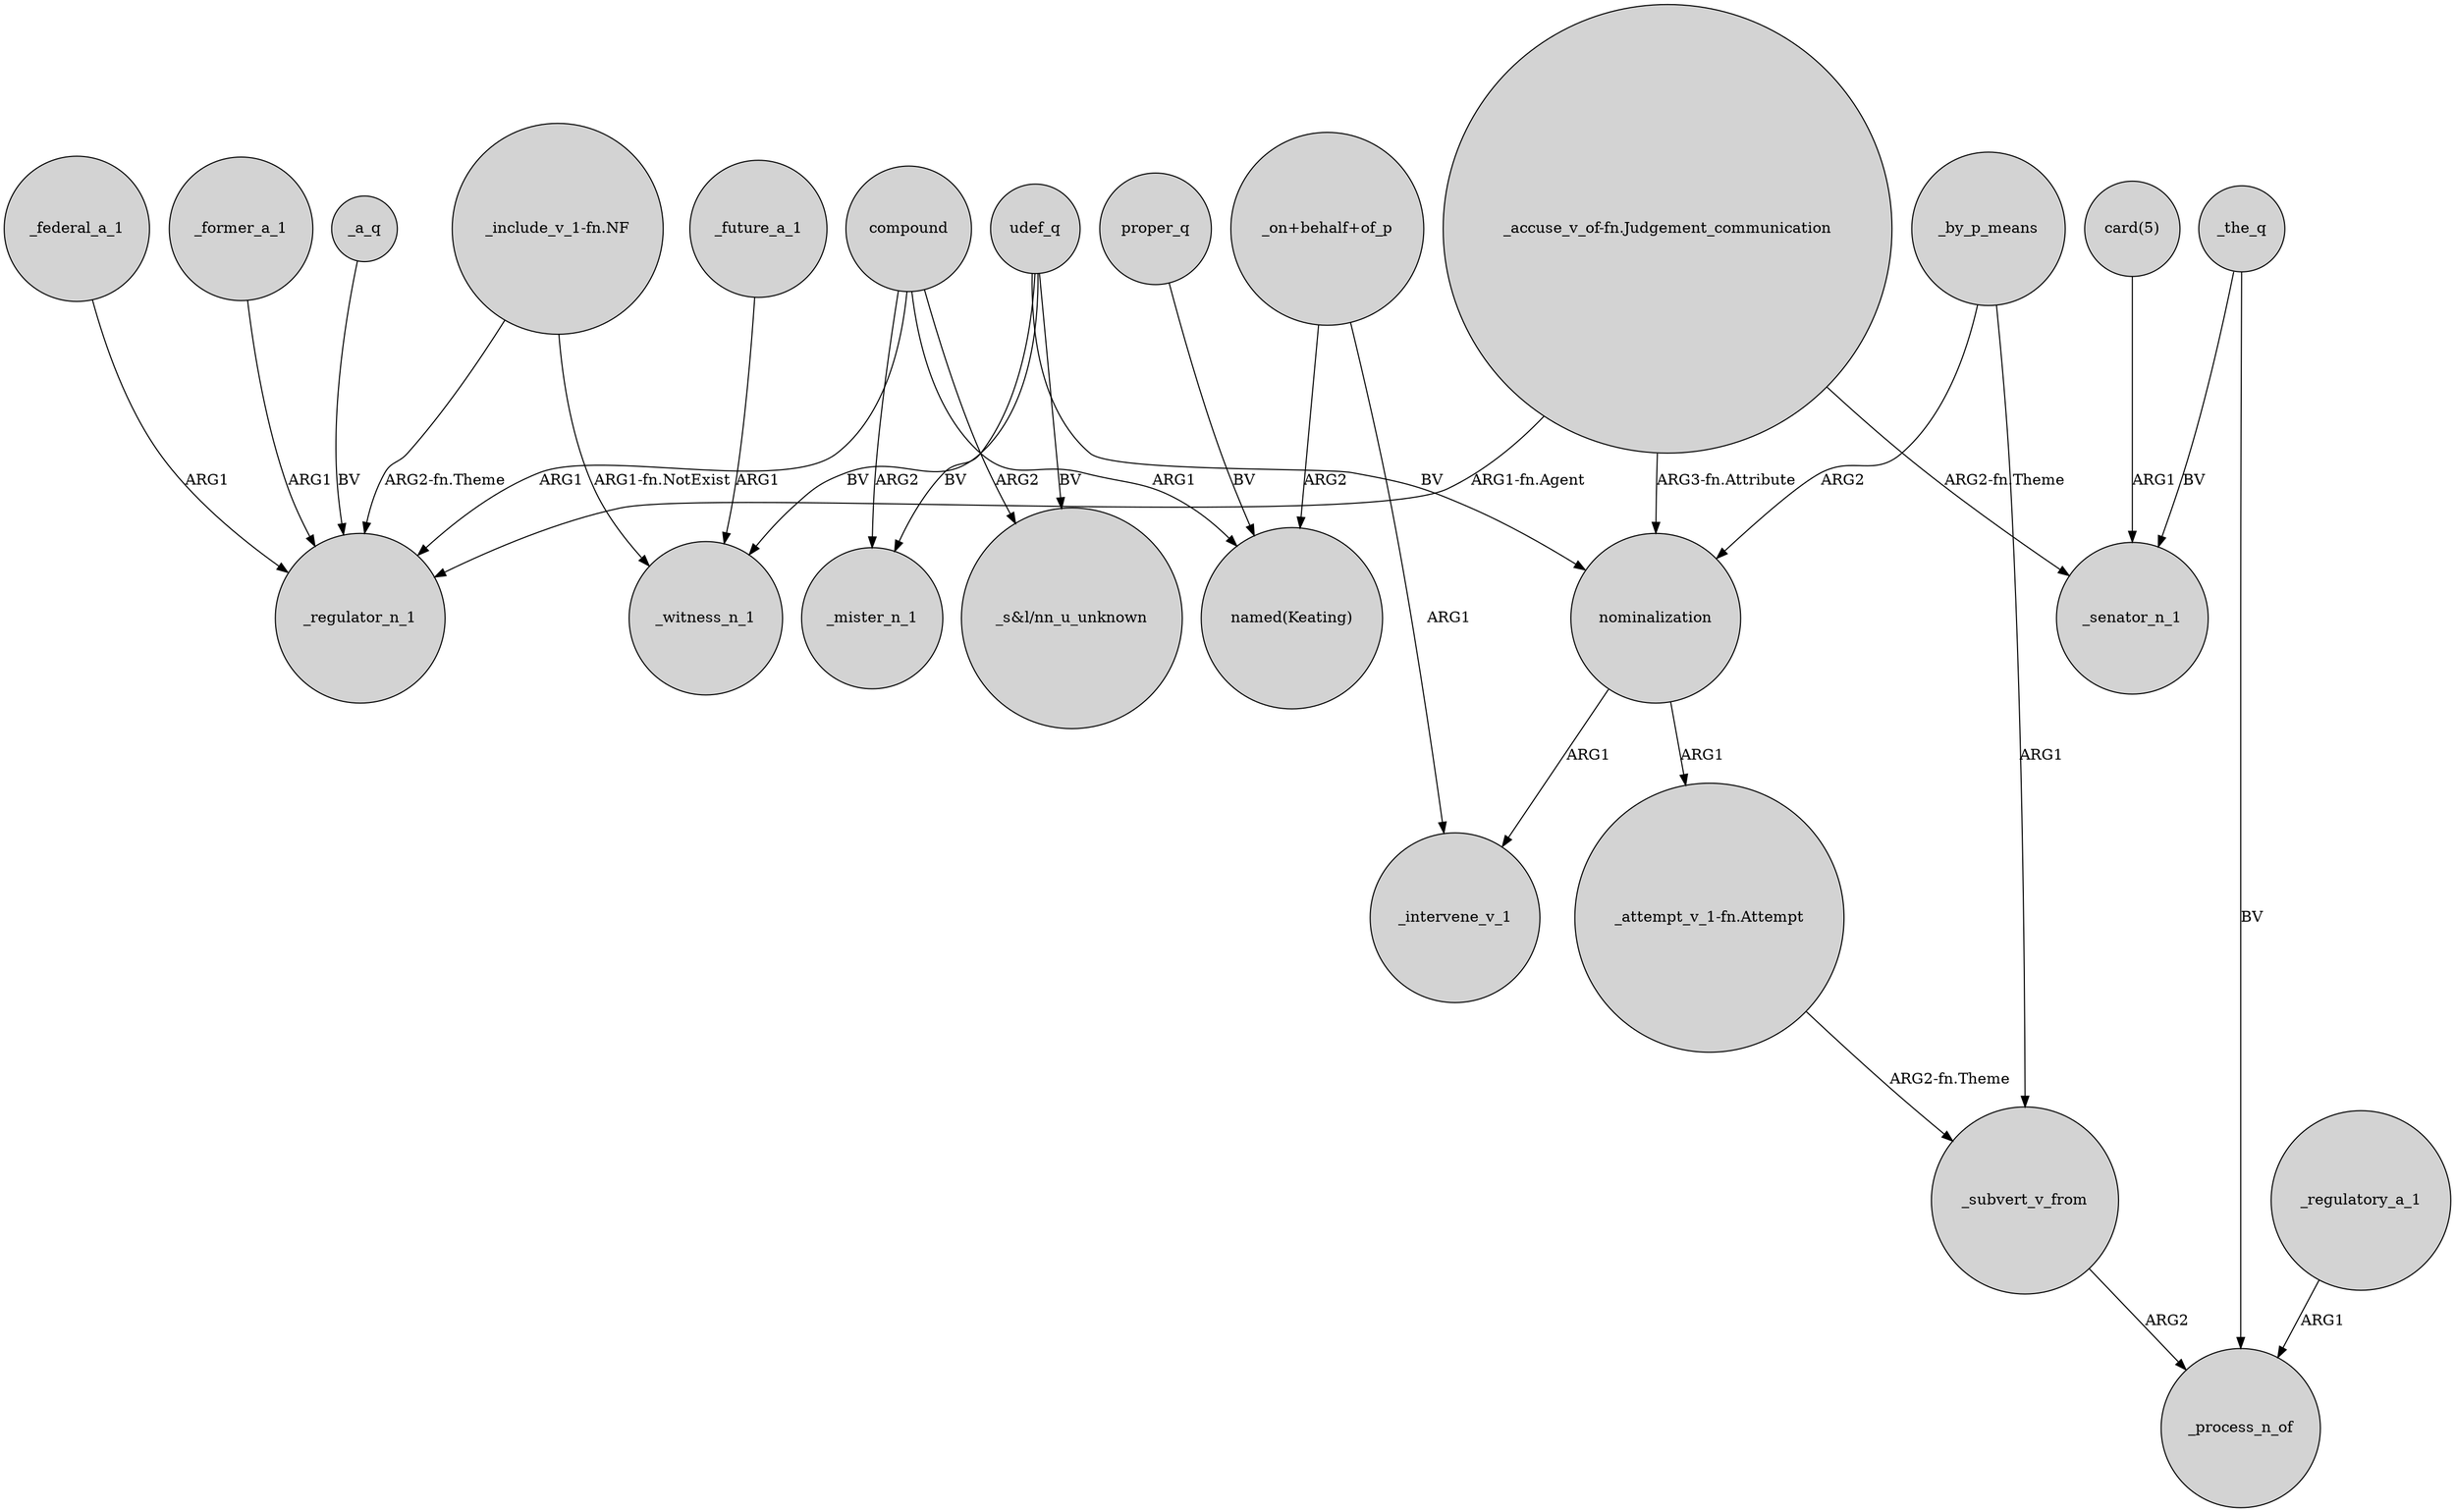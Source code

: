 digraph {
	node [shape=circle style=filled]
	_federal_a_1 -> _regulator_n_1 [label=ARG1]
	"_on+behalf+of_p" -> "named(Keating)" [label=ARG2]
	_by_p_means -> nominalization [label=ARG2]
	"_include_v_1-fn.NF" -> _regulator_n_1 [label="ARG2-fn.Theme"]
	compound -> _mister_n_1 [label=ARG2]
	compound -> "named(Keating)" [label=ARG1]
	_the_q -> _senator_n_1 [label=BV]
	_a_q -> _regulator_n_1 [label=BV]
	udef_q -> _mister_n_1 [label=BV]
	"_accuse_v_of-fn.Judgement_communication" -> _regulator_n_1 [label="ARG1-fn.Agent"]
	proper_q -> "named(Keating)" [label=BV]
	"_include_v_1-fn.NF" -> _witness_n_1 [label="ARG1-fn.NotExist"]
	udef_q -> "_s&l/nn_u_unknown" [label=BV]
	"card(5)" -> _senator_n_1 [label=ARG1]
	"_on+behalf+of_p" -> _intervene_v_1 [label=ARG1]
	_former_a_1 -> _regulator_n_1 [label=ARG1]
	nominalization -> "_attempt_v_1-fn.Attempt" [label=ARG1]
	udef_q -> nominalization [label=BV]
	_by_p_means -> _subvert_v_from [label=ARG1]
	"_accuse_v_of-fn.Judgement_communication" -> _senator_n_1 [label="ARG2-fn.Theme"]
	compound -> "_s&l/nn_u_unknown" [label=ARG2]
	"_attempt_v_1-fn.Attempt" -> _subvert_v_from [label="ARG2-fn.Theme"]
	nominalization -> _intervene_v_1 [label=ARG1]
	udef_q -> _witness_n_1 [label=BV]
	_future_a_1 -> _witness_n_1 [label=ARG1]
	compound -> _regulator_n_1 [label=ARG1]
	"_accuse_v_of-fn.Judgement_communication" -> nominalization [label="ARG3-fn.Attribute"]
	_subvert_v_from -> _process_n_of [label=ARG2]
	_regulatory_a_1 -> _process_n_of [label=ARG1]
	_the_q -> _process_n_of [label=BV]
}
